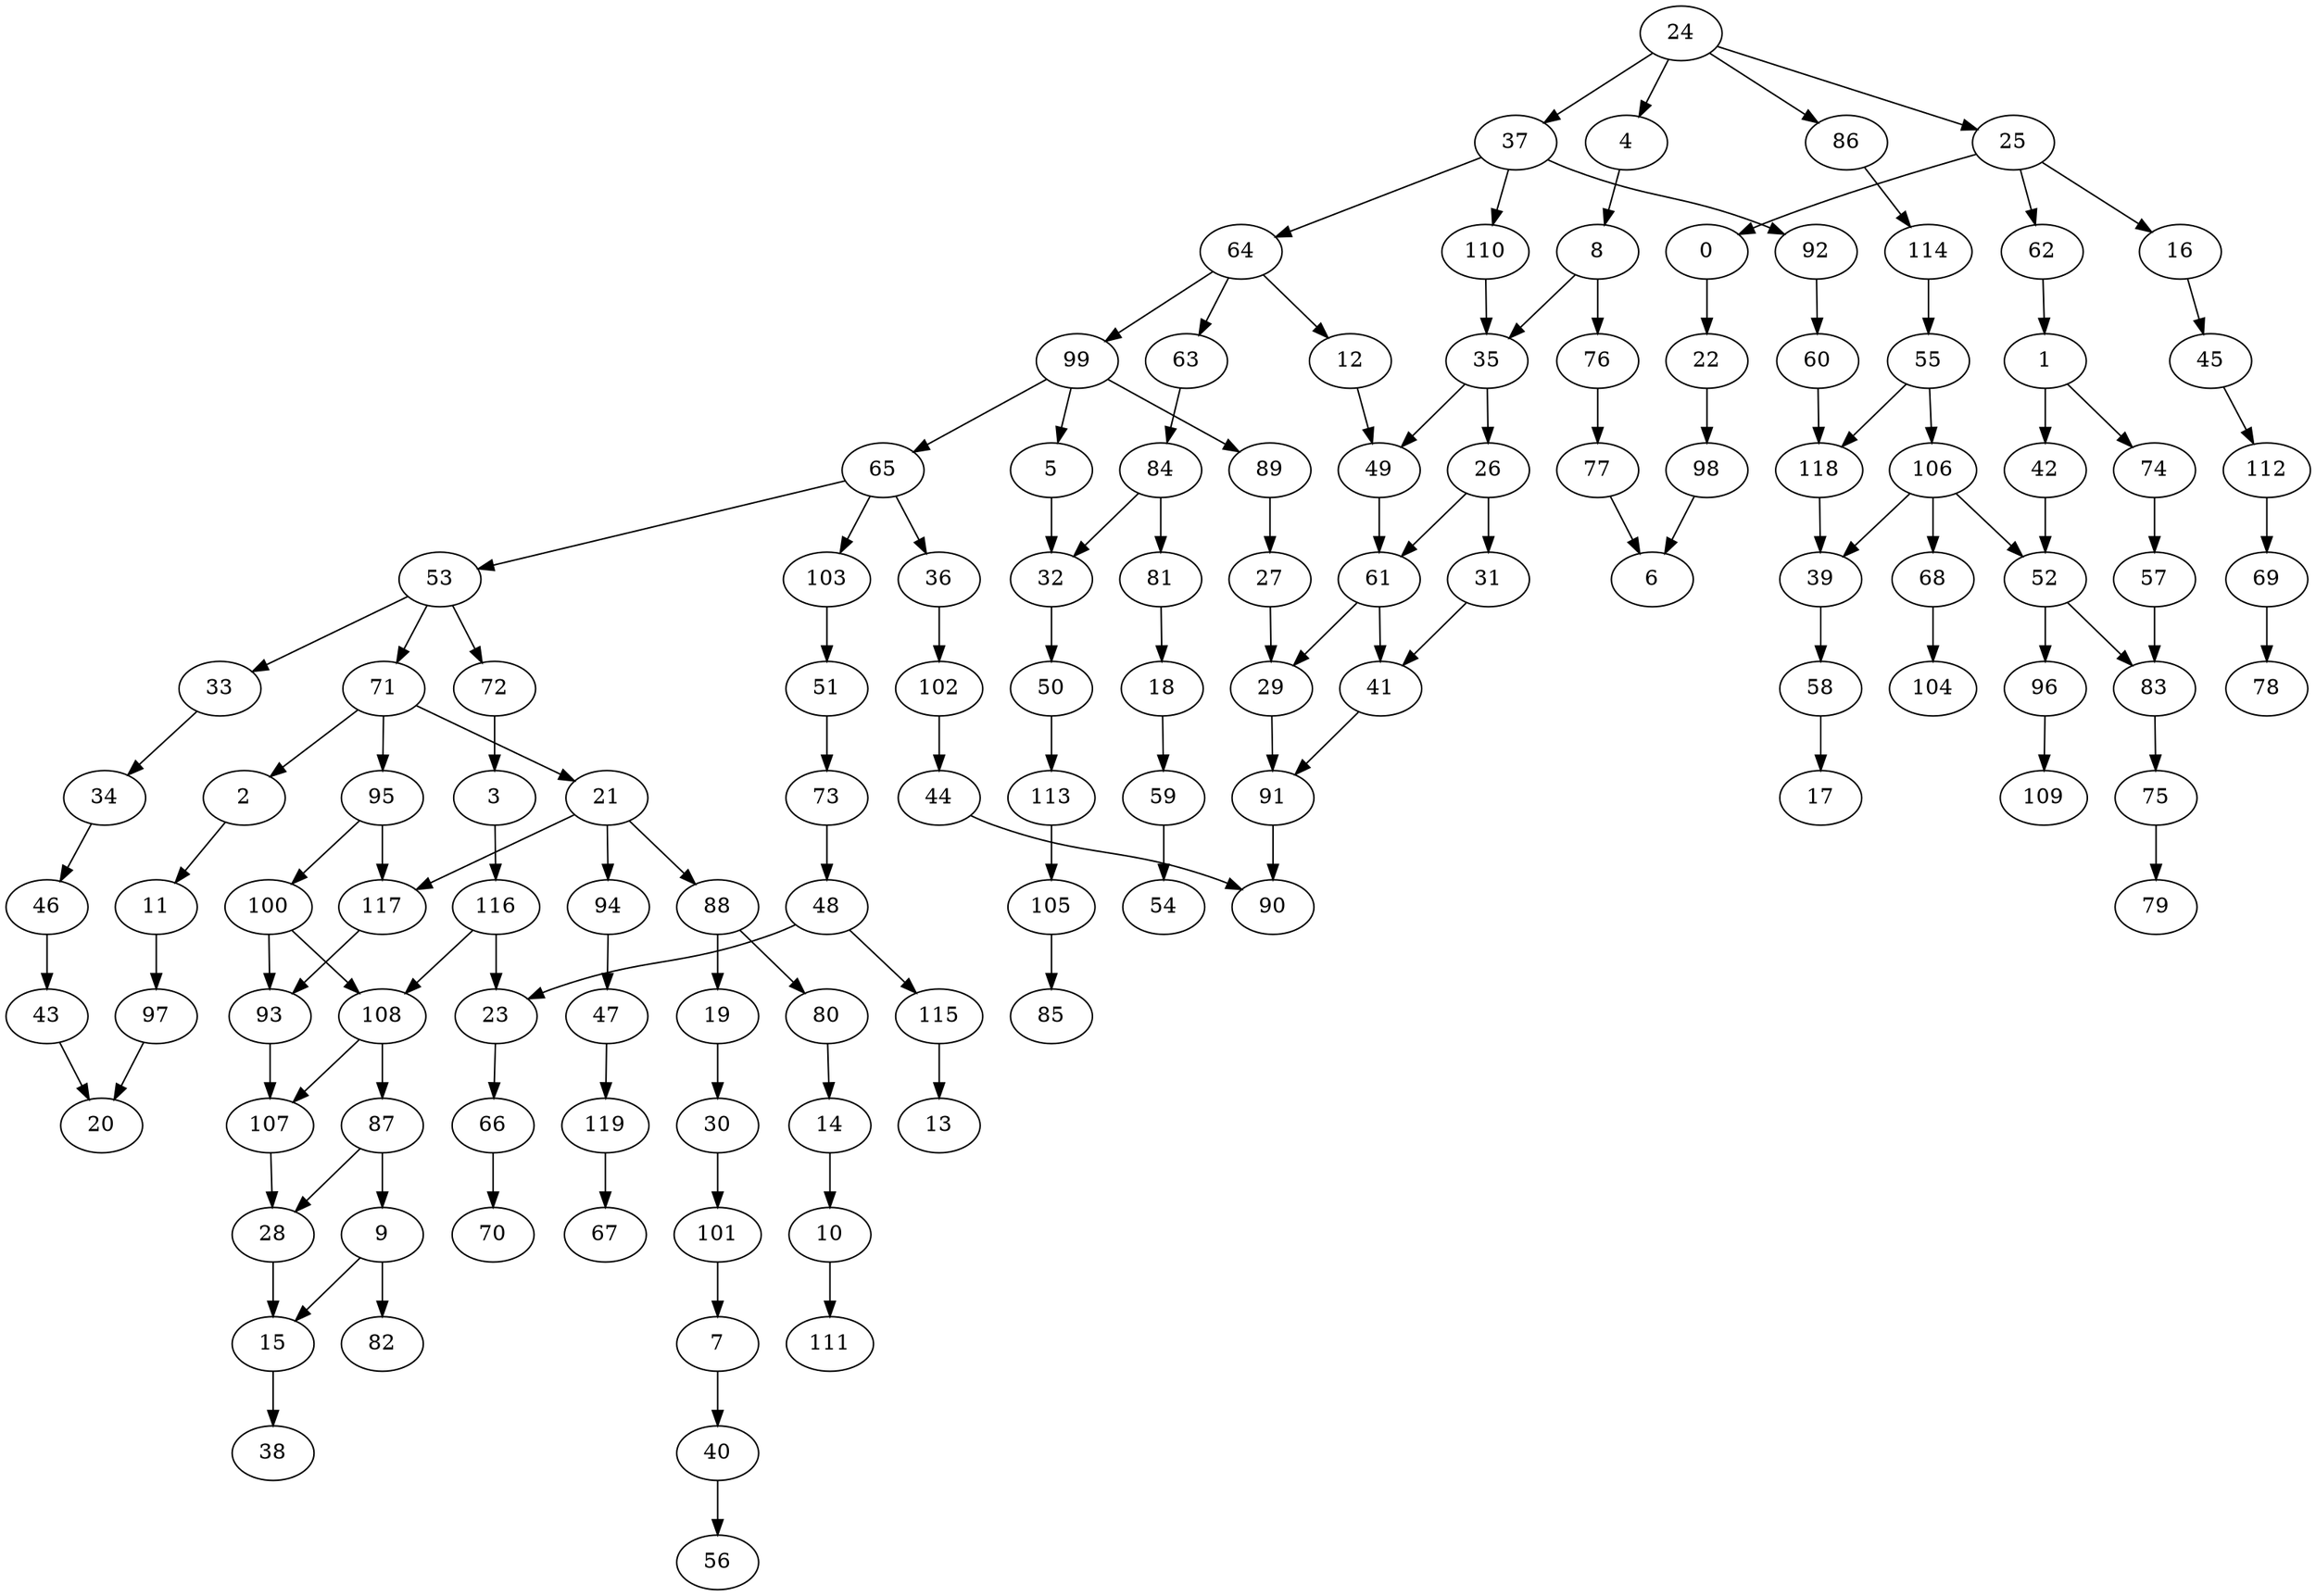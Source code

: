 strict digraph "" {
	0 -> 22;
	1 -> 42;
	1 -> 74;
	2 -> 11;
	3 -> 116;
	4 -> 8;
	5 -> 32;
	7 -> 40;
	8 -> 35;
	8 -> 76;
	9 -> 15;
	9 -> 82;
	10 -> 111;
	11 -> 97;
	12 -> 49;
	14 -> 10;
	15 -> 38;
	16 -> 45;
	18 -> 59;
	19 -> 30;
	21 -> 88;
	21 -> 94;
	21 -> 117;
	22 -> 98;
	23 -> 66;
	24 -> 4;
	24 -> 25;
	24 -> 37;
	24 -> 86;
	25 -> 0;
	25 -> 16;
	25 -> 62;
	26 -> 31;
	26 -> 61;
	27 -> 29;
	28 -> 15;
	29 -> 91;
	30 -> 101;
	31 -> 41;
	32 -> 50;
	33 -> 34;
	34 -> 46;
	35 -> 26;
	35 -> 49;
	36 -> 102;
	37 -> 64;
	37 -> 92;
	37 -> 110;
	39 -> 58;
	40 -> 56;
	41 -> 91;
	42 -> 52;
	43 -> 20;
	44 -> 90;
	45 -> 112;
	46 -> 43;
	47 -> 119;
	48 -> 23;
	48 -> 115;
	49 -> 61;
	50 -> 113;
	51 -> 73;
	52 -> 83;
	52 -> 96;
	53 -> 33;
	53 -> 71;
	53 -> 72;
	55 -> 106;
	55 -> 118;
	57 -> 83;
	58 -> 17;
	59 -> 54;
	60 -> 118;
	61 -> 29;
	61 -> 41;
	62 -> 1;
	63 -> 84;
	64 -> 12;
	64 -> 63;
	64 -> 99;
	65 -> 36;
	65 -> 53;
	65 -> 103;
	66 -> 70;
	68 -> 104;
	69 -> 78;
	71 -> 2;
	71 -> 21;
	71 -> 95;
	72 -> 3;
	73 -> 48;
	74 -> 57;
	75 -> 79;
	76 -> 77;
	77 -> 6;
	80 -> 14;
	81 -> 18;
	83 -> 75;
	84 -> 32;
	84 -> 81;
	86 -> 114;
	87 -> 9;
	87 -> 28;
	88 -> 19;
	88 -> 80;
	89 -> 27;
	91 -> 90;
	92 -> 60;
	93 -> 107;
	94 -> 47;
	95 -> 100;
	95 -> 117;
	96 -> 109;
	97 -> 20;
	98 -> 6;
	99 -> 5;
	99 -> 65;
	99 -> 89;
	100 -> 93;
	100 -> 108;
	101 -> 7;
	102 -> 44;
	103 -> 51;
	105 -> 85;
	106 -> 39;
	106 -> 52;
	106 -> 68;
	107 -> 28;
	108 -> 87;
	108 -> 107;
	110 -> 35;
	112 -> 69;
	113 -> 105;
	114 -> 55;
	115 -> 13;
	116 -> 23;
	116 -> 108;
	117 -> 93;
	118 -> 39;
	119 -> 67;
}
